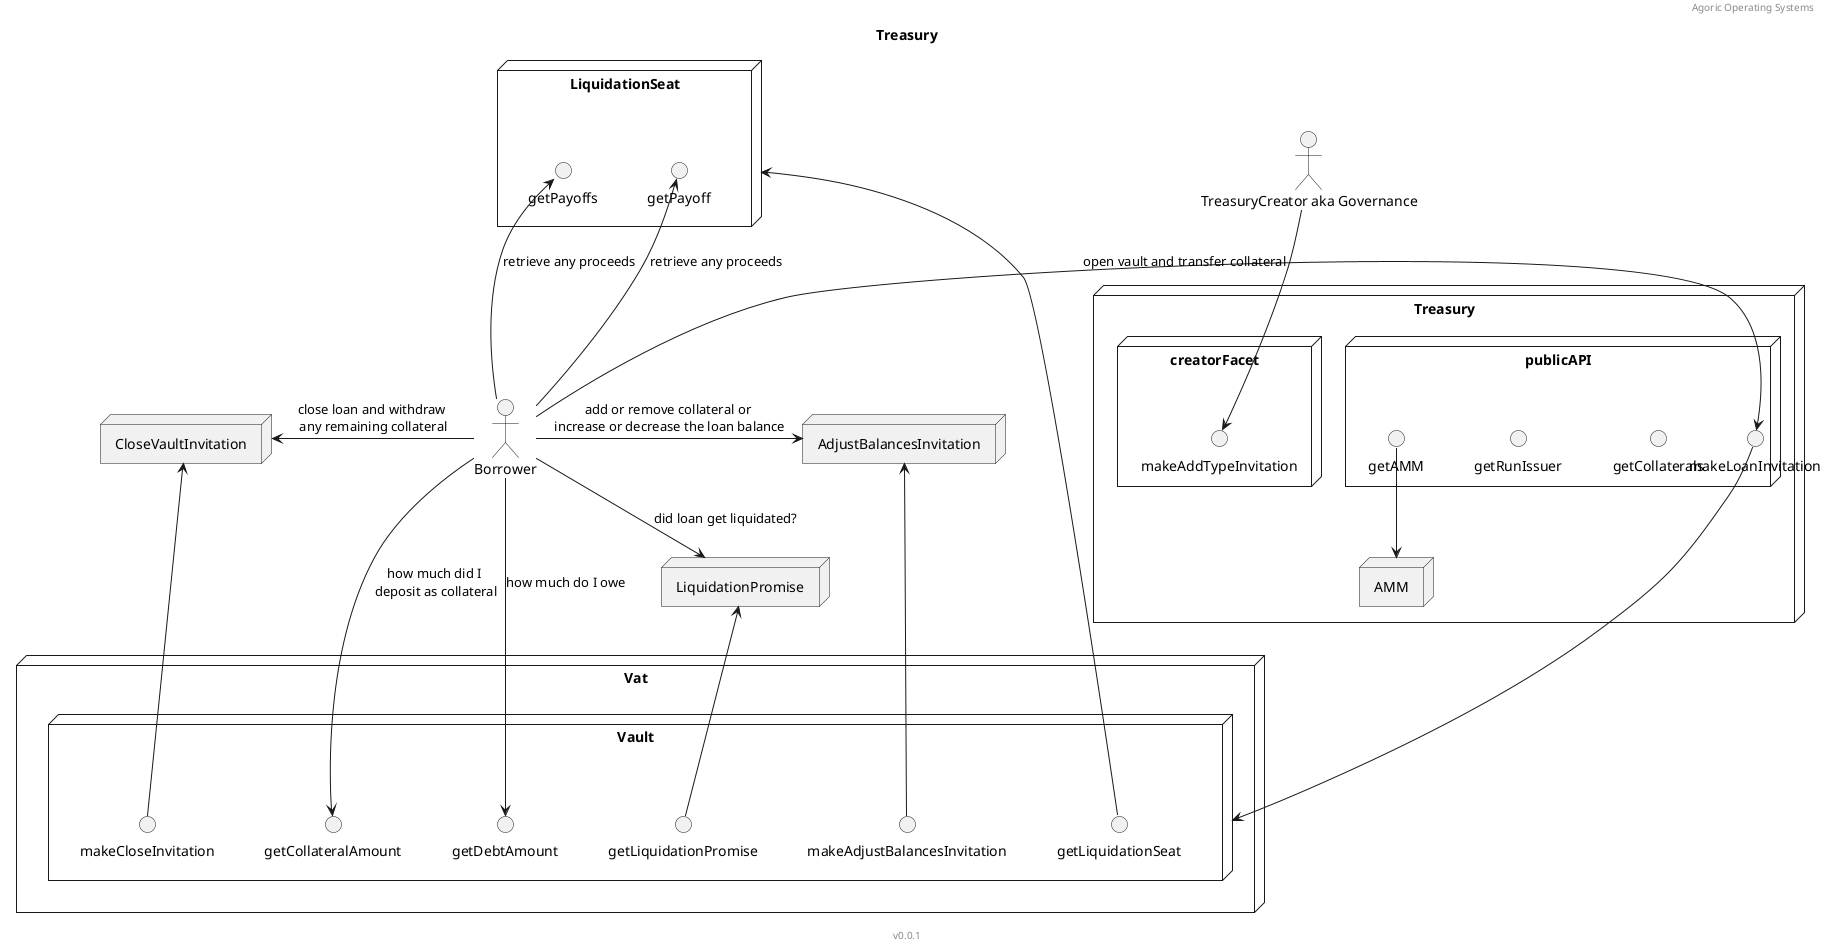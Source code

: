@startuml
header Agoric Operating Systems
footer v0.0.1
title Treasury

skinparam componentStyle rectangle
skinparam defaultTextAlignment center


actor "TreasuryCreator aka Governance" as tc

actor Borrower

node AdjustBalancesInvitation
node "CloseVaultInvitation"
node LiquidationPromise
node LiquidationSeat {
    circle getPayoff
    circle getPayoffs
}
node Treasury {
    node AMM
    node "publicAPI" {
        circle getCollaterals
        circle makeLoanInvitation
        circle getRunIssuer
        circle getAMM
        getAMM -d-> AMM
    }
    node "creatorFacet" {
        circle makeAddTypeInvitation
    }
}
node "Vat" {
    node "Vault" {
        circle makeCloseInvitation
        makeCloseInvitation -u-> CloseVaultInvitation
        circle makeAdjustBalancesInvitation
        makeAdjustBalancesInvitation -u-> AdjustBalancesInvitation
        circle getCollateralAmount
        circle getDebtAmount
        circle getLiquidationSeat
        getLiquidationSeat -u-> LiquidationSeat
        circle getLiquidationPromise
        getLiquidationPromise -u-> LiquidationPromise
    }
}
Borrower -> makeLoanInvitation: open vault and transfer collateral
makeLoanInvitation -d-> Vault
Borrower -u-> getPayoff: retrieve any proceeds
Borrower -u-> getPayoffs: retrieve any proceeds
Borrower -d-> LiquidationPromise: did loan get liquidated?
Borrower -> AdjustBalancesInvitation: add or remove collateral or \nincrease or decrease the loan balance
Borrower -l-> CloseVaultInvitation: close loan and withdraw \nany remaining collateral
tc -d-> makeAddTypeInvitation
Borrower -d-> getDebtAmount: how much do I owe
Borrower -d-> getCollateralAmount: how much did I \ndeposit as collateral

@enduml